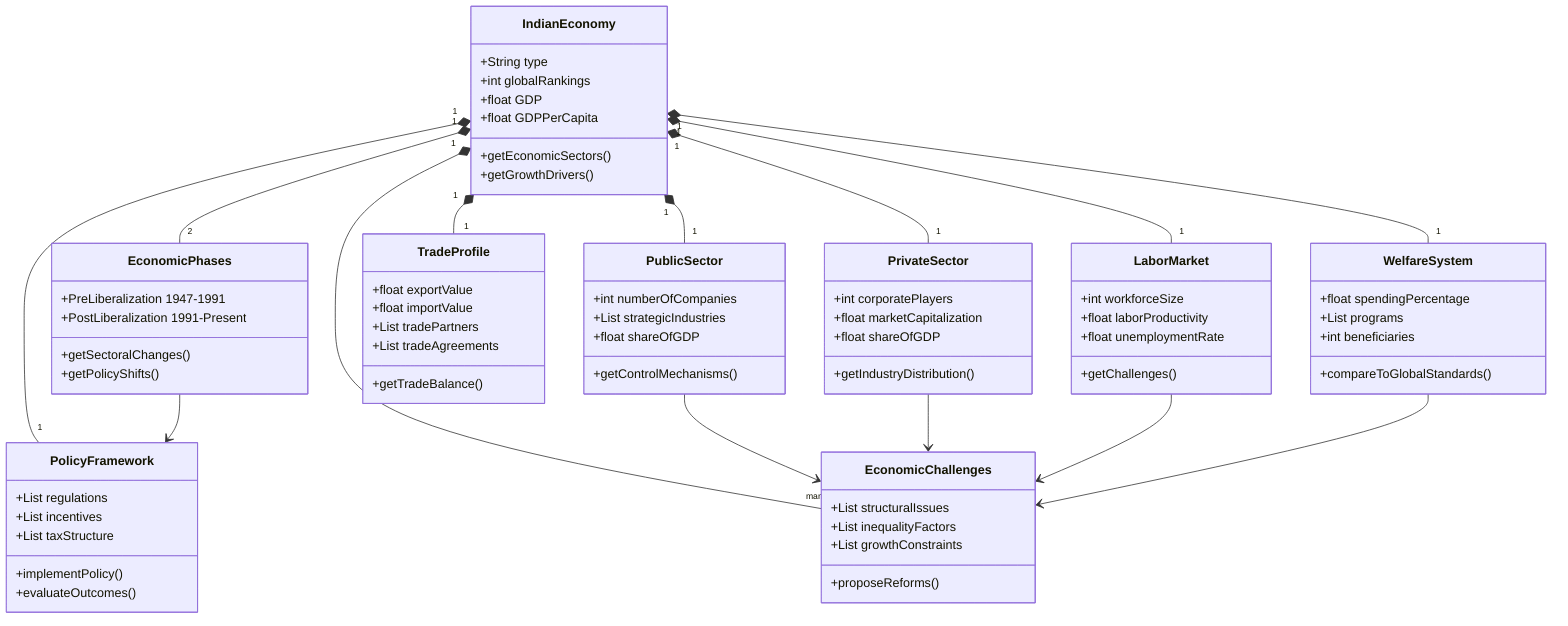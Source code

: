 classDiagram
    class IndianEconomy {
        +String type
        +int globalRankings
        +float GDP
        +float GDPPerCapita
        +getEconomicSectors()
        +getGrowthDrivers()
    }
    
    class EconomicPhases {
        +PreLiberalization 1947-1991
        +PostLiberalization 1991-Present
        +getSectoralChanges()
        +getPolicyShifts()
    }
    
    class PolicyFramework {
        +List regulations
        +List incentives
        +List taxStructure
        +implementPolicy()
        +evaluateOutcomes()
    }
    
    class PublicSector {
        +int numberOfCompanies
        +List strategicIndustries
        +float shareOfGDP
        +getControlMechanisms()
    }
    
    class PrivateSector {
        +int corporatePlayers
        +float marketCapitalization
        +float shareOfGDP
        +getIndustryDistribution()
    }
    
    class TradeProfile {
        +float exportValue
        +float importValue
        +List tradePartners
        +List tradeAgreements
        +getTradeBalance()
    }
    
    class LaborMarket {
        +int workforceSize
        +float laborProductivity
        +float unemploymentRate
        +getChallenges()
    }
    
    class WelfareSystem {
        +float spendingPercentage
        +List programs
        +int beneficiaries
        +compareToGlobalStandards()
    }
    
    class EconomicChallenges {
        +List structuralIssues
        +List inequalityFactors
        +List growthConstraints
        +proposeReforms()
    }
    
    IndianEconomy "1" *-- "2" EconomicPhases
    IndianEconomy "1" *-- "1" PolicyFramework
    IndianEconomy "1" *-- "1" PublicSector
    IndianEconomy "1" *-- "1" PrivateSector
    IndianEconomy "1" *-- "1" TradeProfile
    IndianEconomy "1" *-- "1" LaborMarket
    IndianEconomy "1" *-- "1" WelfareSystem
    IndianEconomy "1" *-- "many" EconomicChallenges
    
    EconomicPhases --> PolicyFramework
    PublicSector --> EconomicChallenges
    PrivateSector --> EconomicChallenges
    LaborMarket --> EconomicChallenges
    WelfareSystem --> EconomicChallenges